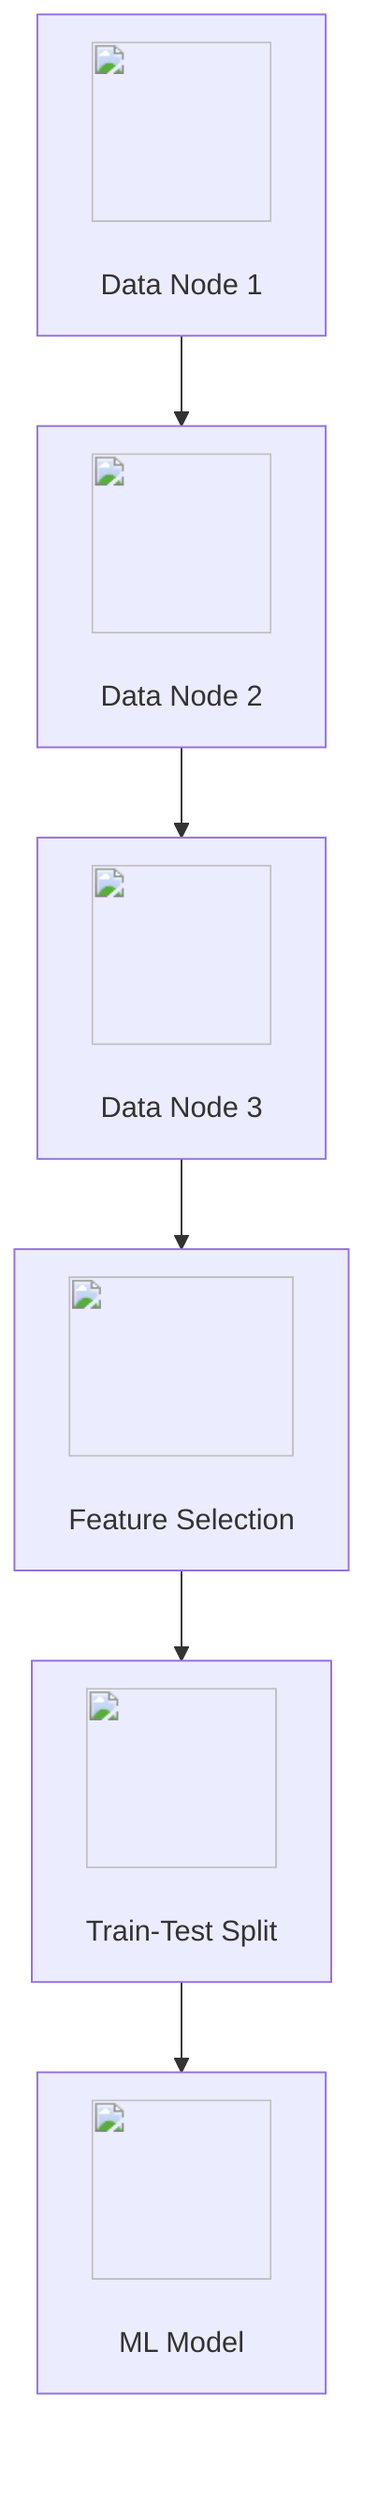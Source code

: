 flowchart TD
    A["<img src='icons/database.svg' width=100 height=100/> <br/> Data Node 1"] --> B["<img src='icons/file.svg' width=100 height=100/> <br/> Data Node 2"]
    B --> C["<img src='icons/table.svg' width=100 height=100/> <br/> Data Node 3"]
    C --> D["<img src='icons/column_split.svg' width=100 height=100/> <br/> Feature Selection"]
    D --> E["<img src='icons/row_split.svg' width=100 height=100/> <br/> Train-Test Split"]
    E --> F["<img src='icons/brain.svg' width=100 height=100/> <br/> ML Model" ]